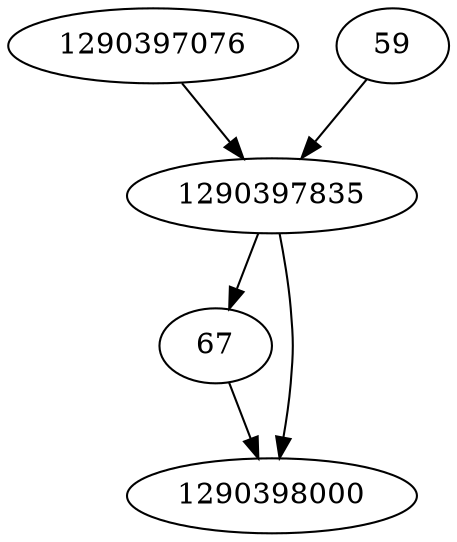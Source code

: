 strict digraph  {
67;
1290397835;
1290398000;
1290397076;
59;
67 -> 1290398000;
1290397835 -> 1290398000;
1290397835 -> 67;
1290397076 -> 1290397835;
59 -> 1290397835;
}
